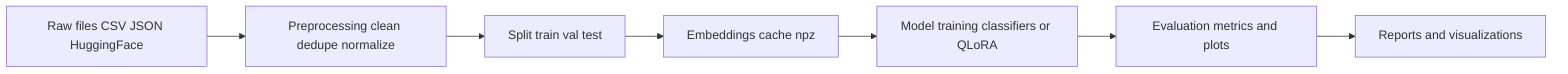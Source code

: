graph LR
  RawData[Raw files CSV JSON HuggingFace] --> Pre[Preprocessing clean dedupe normalize]
  Pre --> Split[Split train val test]
  Split --> Emb[Embeddings cache npz]
  Emb --> Model[Model training classifiers or QLoRA]
  Model --> Eval[Evaluation metrics and plots]
  Eval --> Reports[Reports and visualizations]